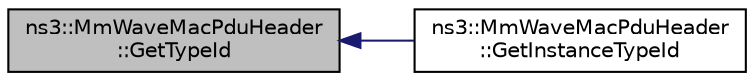 digraph "ns3::MmWaveMacPduHeader::GetTypeId"
{
  edge [fontname="Helvetica",fontsize="10",labelfontname="Helvetica",labelfontsize="10"];
  node [fontname="Helvetica",fontsize="10",shape=record];
  rankdir="LR";
  Node1 [label="ns3::MmWaveMacPduHeader\l::GetTypeId",height=0.2,width=0.4,color="black", fillcolor="grey75", style="filled", fontcolor="black"];
  Node1 -> Node2 [dir="back",color="midnightblue",fontsize="10",style="solid"];
  Node2 [label="ns3::MmWaveMacPduHeader\l::GetInstanceTypeId",height=0.2,width=0.4,color="black", fillcolor="white", style="filled",URL="$d3/dac/classns3_1_1MmWaveMacPduHeader.html#af0133a34179513f9bac714ec8365234d"];
}
